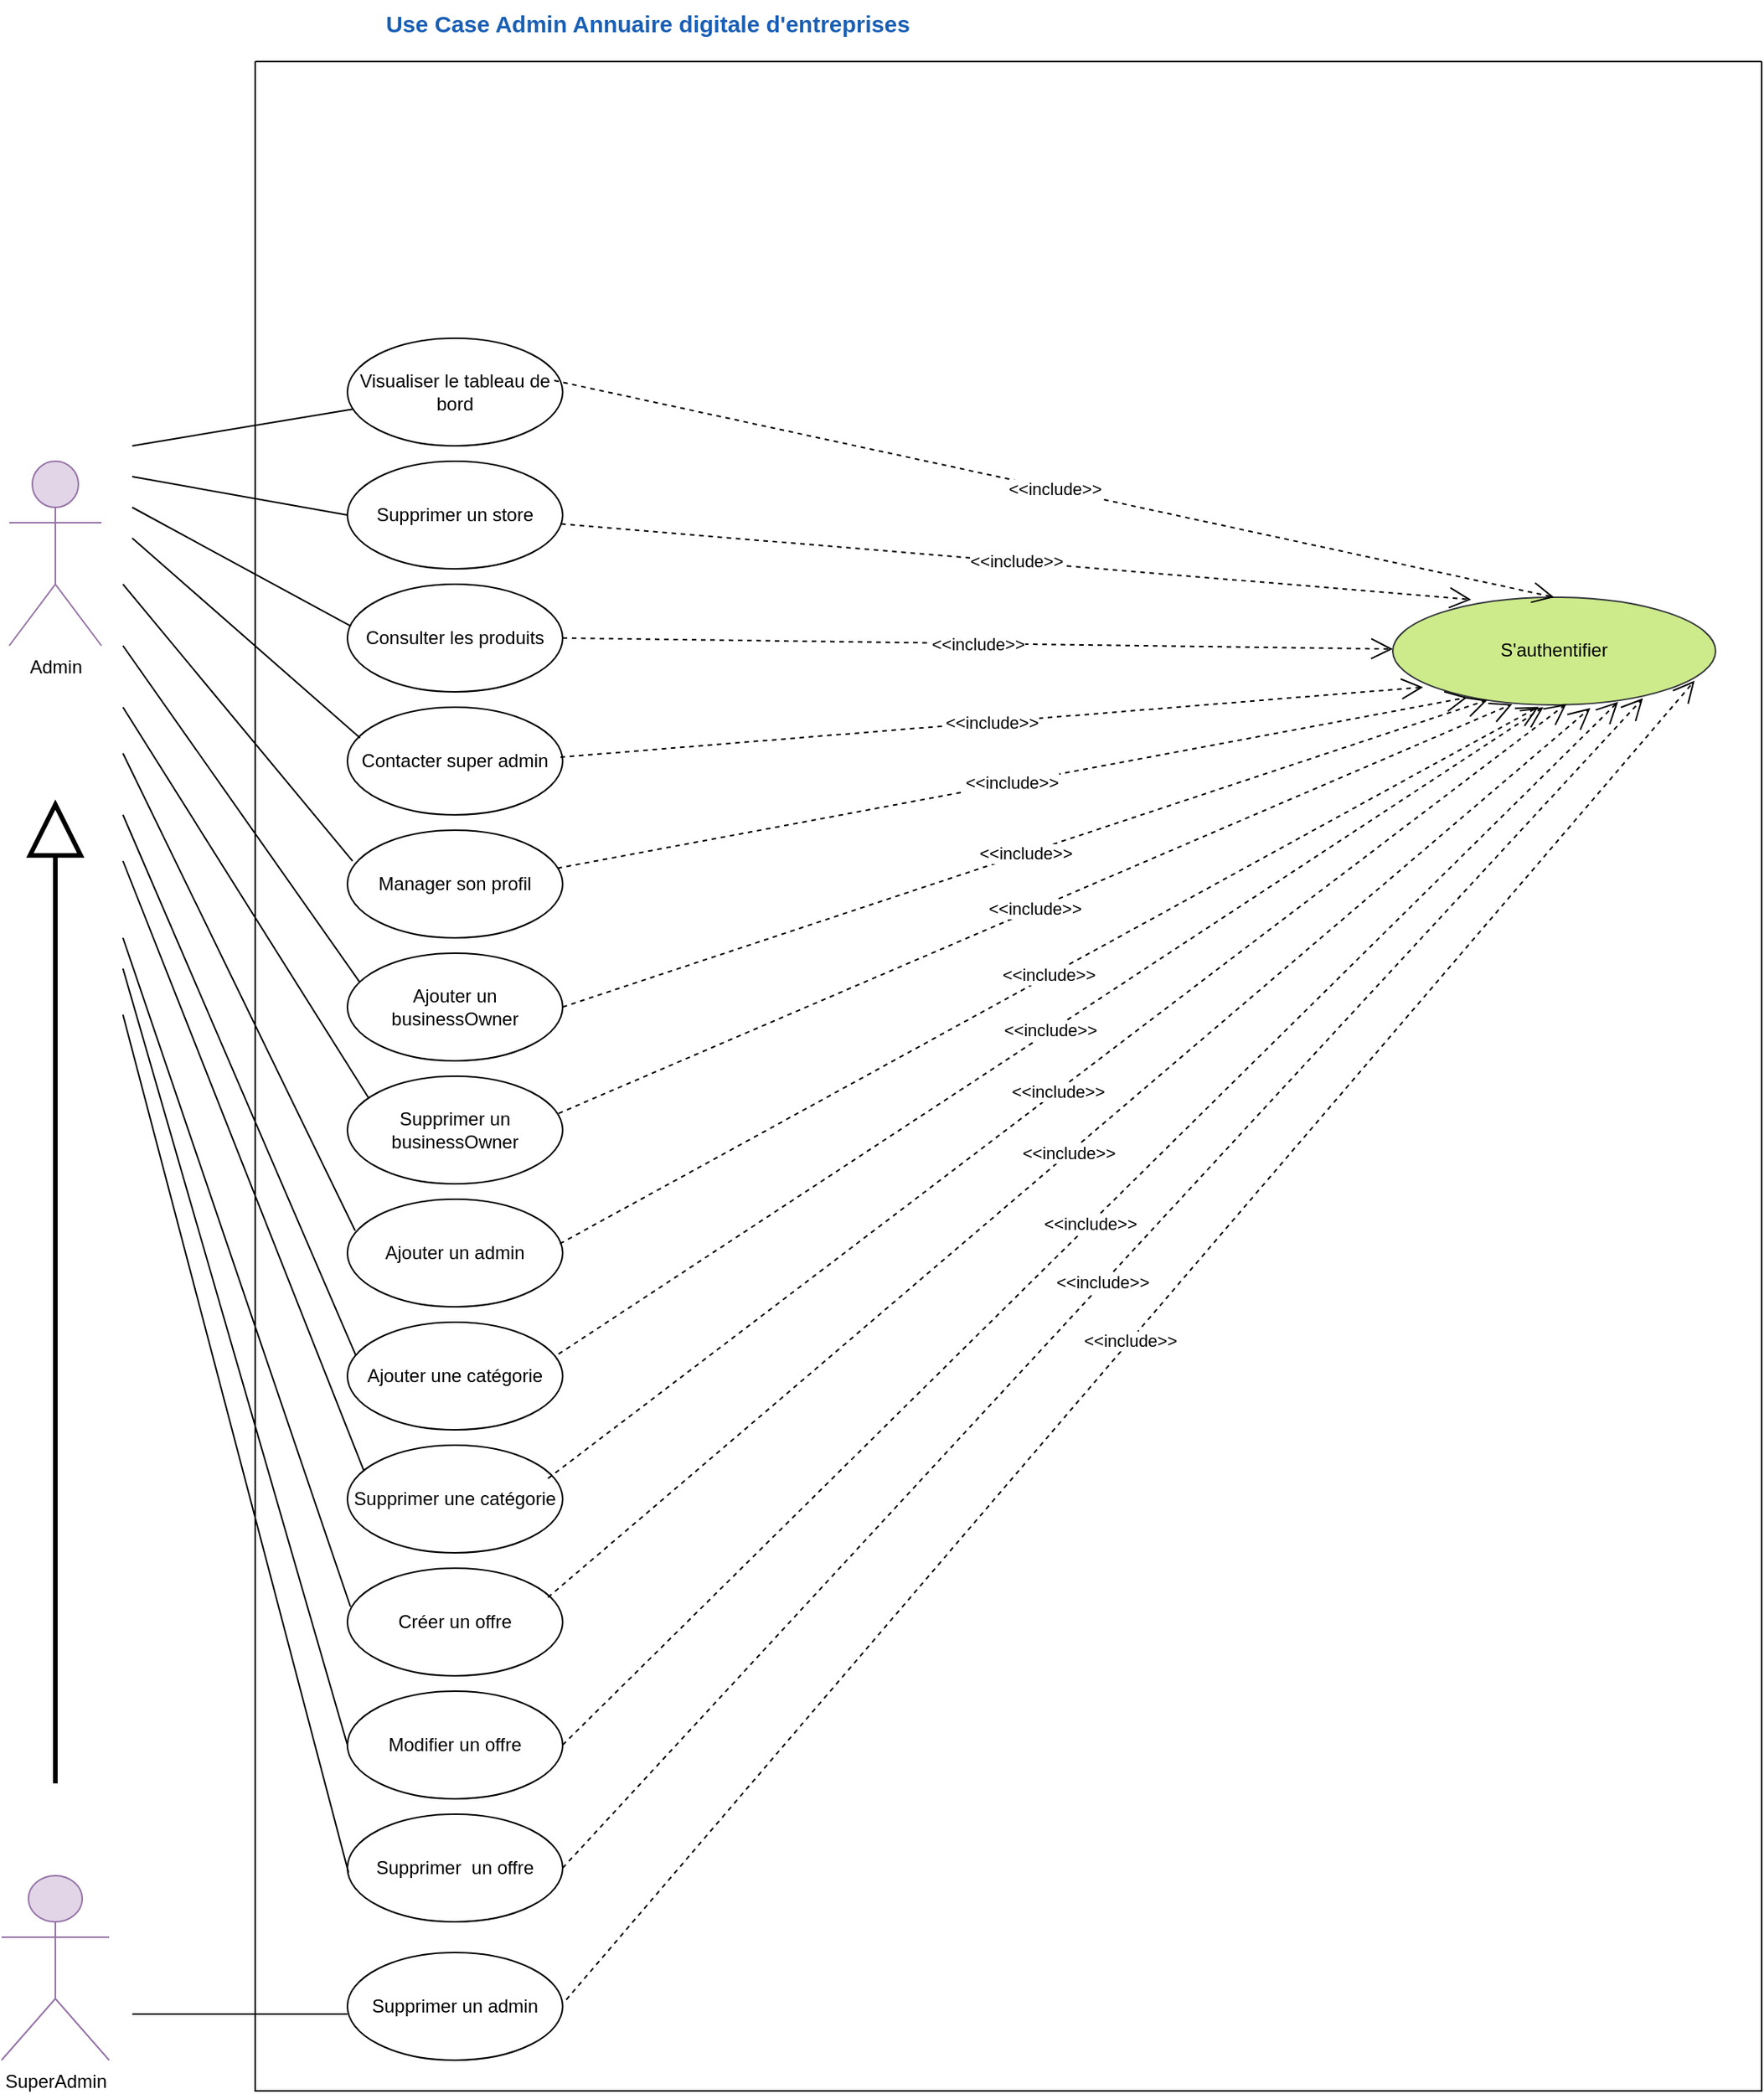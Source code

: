 <mxfile version="24.7.14">
  <diagram name="Page-1" id="bhGO4YqVL-GR8HQGPJSJ">
    <mxGraphModel dx="1280" dy="1761" grid="1" gridSize="10" guides="1" tooltips="1" connect="1" arrows="1" fold="1" page="1" pageScale="1" pageWidth="850" pageHeight="1100" math="0" shadow="0">
      <root>
        <mxCell id="0" />
        <mxCell id="1" parent="0" />
        <mxCell id="naTFx3P3gocJp3Rw6-RB-1" value="Admin" style="shape=umlActor;verticalLabelPosition=bottom;verticalAlign=top;html=1;outlineConnect=0;fillColor=#e1d5e7;strokeColor=#9673a6;" parent="1" vertex="1">
          <mxGeometry x="30" y="260" width="60" height="120" as="geometry" />
        </mxCell>
        <mxCell id="naTFx3P3gocJp3Rw6-RB-2" value="" style="swimlane;startSize=0;" parent="1" vertex="1">
          <mxGeometry x="190" width="980" height="1320" as="geometry" />
        </mxCell>
        <mxCell id="naTFx3P3gocJp3Rw6-RB-3" value="S&#39;authentifier" style="ellipse;whiteSpace=wrap;html=1;fillColor=#cdeb8b;strokeColor=#36393d;" parent="naTFx3P3gocJp3Rw6-RB-2" vertex="1">
          <mxGeometry x="740" y="348.45" width="210" height="70" as="geometry" />
        </mxCell>
        <mxCell id="naTFx3P3gocJp3Rw6-RB-9" value="Visualiser le tableau de bord" style="ellipse;whiteSpace=wrap;html=1;" parent="naTFx3P3gocJp3Rw6-RB-2" vertex="1">
          <mxGeometry x="60" y="180" width="140" height="70" as="geometry" />
        </mxCell>
        <mxCell id="naTFx3P3gocJp3Rw6-RB-22" value="" style="endArrow=none;html=1;rounded=0;" parent="naTFx3P3gocJp3Rw6-RB-2" target="naTFx3P3gocJp3Rw6-RB-9" edge="1">
          <mxGeometry relative="1" as="geometry">
            <mxPoint x="-80" y="250" as="sourcePoint" />
            <mxPoint x="63.319" y="135.779" as="targetPoint" />
          </mxGeometry>
        </mxCell>
        <mxCell id="naTFx3P3gocJp3Rw6-RB-47" value="&amp;lt;&amp;lt;include&amp;gt;&amp;gt;" style="endArrow=open;endSize=12;dashed=1;html=1;rounded=0;entryX=0.37;entryY=0.993;entryDx=0;entryDy=0;entryPerimeter=0;exitX=0.981;exitY=0.346;exitDx=0;exitDy=0;exitPerimeter=0;" parent="naTFx3P3gocJp3Rw6-RB-2" target="naTFx3P3gocJp3Rw6-RB-3" edge="1" source="naTFx3P3gocJp3Rw6-RB-36">
          <mxGeometry width="160" relative="1" as="geometry">
            <mxPoint x="200" y="880" as="sourcePoint" />
            <mxPoint x="460" y="290" as="targetPoint" />
          </mxGeometry>
        </mxCell>
        <mxCell id="naTFx3P3gocJp3Rw6-RB-32" value="&amp;lt;&amp;lt;include&amp;gt;&amp;gt;" style="endArrow=open;endSize=12;dashed=1;html=1;rounded=0;exitX=1;exitY=0.5;exitDx=0;exitDy=0;" parent="naTFx3P3gocJp3Rw6-RB-2" source="naTFx3P3gocJp3Rw6-RB-14" target="naTFx3P3gocJp3Rw6-RB-3" edge="1">
          <mxGeometry width="160" relative="1" as="geometry">
            <mxPoint x="221" y="563" as="sourcePoint" />
            <mxPoint x="430" y="218" as="targetPoint" />
          </mxGeometry>
        </mxCell>
        <mxCell id="naTFx3P3gocJp3Rw6-RB-61" value="Supprimer un admin" style="ellipse;whiteSpace=wrap;html=1;" parent="naTFx3P3gocJp3Rw6-RB-2" vertex="1">
          <mxGeometry x="60" y="1230" width="140" height="70" as="geometry" />
        </mxCell>
        <mxCell id="naTFx3P3gocJp3Rw6-RB-70" value="&amp;lt;&amp;lt;include&amp;gt;&amp;gt;" style="endArrow=open;endSize=12;dashed=1;html=1;rounded=0;exitX=1.017;exitY=0.438;exitDx=0;exitDy=0;entryX=0.935;entryY=0.776;entryDx=0;entryDy=0;exitPerimeter=0;entryPerimeter=0;" parent="naTFx3P3gocJp3Rw6-RB-2" source="naTFx3P3gocJp3Rw6-RB-61" target="naTFx3P3gocJp3Rw6-RB-3" edge="1">
          <mxGeometry width="160" relative="1" as="geometry">
            <mxPoint x="220" y="1525" as="sourcePoint" />
            <mxPoint x="563" y="212" as="targetPoint" />
          </mxGeometry>
        </mxCell>
        <mxCell id="naTFx3P3gocJp3Rw6-RB-14" value="Consulter les produits" style="ellipse;whiteSpace=wrap;html=1;" parent="naTFx3P3gocJp3Rw6-RB-2" vertex="1">
          <mxGeometry x="60" y="340.0" width="140" height="70" as="geometry" />
        </mxCell>
        <mxCell id="naTFx3P3gocJp3Rw6-RB-15" value="Contacter super admin" style="ellipse;whiteSpace=wrap;html=1;" parent="naTFx3P3gocJp3Rw6-RB-2" vertex="1">
          <mxGeometry x="60" y="420.0" width="140" height="70" as="geometry" />
        </mxCell>
        <mxCell id="naTFx3P3gocJp3Rw6-RB-16" value="" style="endArrow=none;html=1;rounded=0;entryX=0.015;entryY=0.389;entryDx=0;entryDy=0;entryPerimeter=0;" parent="naTFx3P3gocJp3Rw6-RB-2" edge="1" target="naTFx3P3gocJp3Rw6-RB-14">
          <mxGeometry relative="1" as="geometry">
            <mxPoint x="-80" y="290" as="sourcePoint" />
            <mxPoint x="70.5" y="482.8" as="targetPoint" />
          </mxGeometry>
        </mxCell>
        <mxCell id="naTFx3P3gocJp3Rw6-RB-17" value="" style="endArrow=none;html=1;rounded=0;entryX=0.059;entryY=0.286;entryDx=0;entryDy=0;entryPerimeter=0;" parent="naTFx3P3gocJp3Rw6-RB-2" edge="1" target="naTFx3P3gocJp3Rw6-RB-15">
          <mxGeometry relative="1" as="geometry">
            <mxPoint x="-80" y="310" as="sourcePoint" />
            <mxPoint x="70.5" y="562.8" as="targetPoint" />
          </mxGeometry>
        </mxCell>
        <mxCell id="naTFx3P3gocJp3Rw6-RB-38" value="Ajouter une catégorie" style="ellipse;whiteSpace=wrap;html=1;" parent="naTFx3P3gocJp3Rw6-RB-2" vertex="1">
          <mxGeometry x="60" y="820" width="140" height="70" as="geometry" />
        </mxCell>
        <mxCell id="ZiRu1ya_WraAcEEnrFVZ-2" value="Supprimer un store" style="ellipse;whiteSpace=wrap;html=1;" vertex="1" parent="naTFx3P3gocJp3Rw6-RB-2">
          <mxGeometry x="60" y="260.0" width="140" height="70" as="geometry" />
        </mxCell>
        <mxCell id="naTFx3P3gocJp3Rw6-RB-33" value="Manager son profil" style="ellipse;whiteSpace=wrap;html=1;" parent="naTFx3P3gocJp3Rw6-RB-2" vertex="1">
          <mxGeometry x="60" y="500" width="140" height="70" as="geometry" />
        </mxCell>
        <mxCell id="naTFx3P3gocJp3Rw6-RB-35" value="Ajouter un businessOwner" style="ellipse;whiteSpace=wrap;html=1;" parent="naTFx3P3gocJp3Rw6-RB-2" vertex="1">
          <mxGeometry x="60" y="580" width="140" height="70" as="geometry" />
        </mxCell>
        <mxCell id="naTFx3P3gocJp3Rw6-RB-49" value="&amp;lt;&amp;lt;include&amp;gt;&amp;gt;" style="endArrow=open;endSize=12;dashed=1;html=1;rounded=0;entryX=0.293;entryY=0.956;entryDx=0;entryDy=0;entryPerimeter=0;exitX=1;exitY=0.5;exitDx=0;exitDy=0;" parent="naTFx3P3gocJp3Rw6-RB-2" source="naTFx3P3gocJp3Rw6-RB-35" target="naTFx3P3gocJp3Rw6-RB-3" edge="1">
          <mxGeometry width="160" relative="1" as="geometry">
            <mxPoint x="240" y="818" as="sourcePoint" />
            <mxPoint x="490" y="237" as="targetPoint" />
          </mxGeometry>
        </mxCell>
        <mxCell id="naTFx3P3gocJp3Rw6-RB-36" value="Supprimer un businessOwner" style="ellipse;whiteSpace=wrap;html=1;" parent="naTFx3P3gocJp3Rw6-RB-2" vertex="1">
          <mxGeometry x="60" y="660" width="140" height="70" as="geometry" />
        </mxCell>
        <mxCell id="naTFx3P3gocJp3Rw6-RB-37" value="Ajouter un admin" style="ellipse;whiteSpace=wrap;html=1;" parent="naTFx3P3gocJp3Rw6-RB-2" vertex="1">
          <mxGeometry x="60" y="740" width="140" height="70" as="geometry" />
        </mxCell>
        <mxCell id="naTFx3P3gocJp3Rw6-RB-39" value="Supprimer une catégorie" style="ellipse;whiteSpace=wrap;html=1;" parent="naTFx3P3gocJp3Rw6-RB-2" vertex="1">
          <mxGeometry x="60" y="900" width="140" height="70" as="geometry" />
        </mxCell>
        <mxCell id="naTFx3P3gocJp3Rw6-RB-40" value="Créer un offre" style="ellipse;whiteSpace=wrap;html=1;" parent="naTFx3P3gocJp3Rw6-RB-2" vertex="1">
          <mxGeometry x="60" y="980" width="140" height="70" as="geometry" />
        </mxCell>
        <mxCell id="naTFx3P3gocJp3Rw6-RB-41" value="Modifier un offre" style="ellipse;whiteSpace=wrap;html=1;" parent="naTFx3P3gocJp3Rw6-RB-2" vertex="1">
          <mxGeometry x="60" y="1060" width="140" height="70" as="geometry" />
        </mxCell>
        <mxCell id="naTFx3P3gocJp3Rw6-RB-42" value="Supprimer&amp;nbsp; un offre" style="ellipse;whiteSpace=wrap;html=1;" parent="naTFx3P3gocJp3Rw6-RB-2" vertex="1">
          <mxGeometry x="60" y="1140" width="140" height="70" as="geometry" />
        </mxCell>
        <mxCell id="ZiRu1ya_WraAcEEnrFVZ-3" value="" style="endArrow=none;html=1;rounded=0;entryX=0;entryY=0.5;entryDx=0;entryDy=0;" edge="1" parent="naTFx3P3gocJp3Rw6-RB-2" target="ZiRu1ya_WraAcEEnrFVZ-2">
          <mxGeometry relative="1" as="geometry">
            <mxPoint x="-80" y="270" as="sourcePoint" />
            <mxPoint x="80.5" y="412.8" as="targetPoint" />
          </mxGeometry>
        </mxCell>
        <mxCell id="naTFx3P3gocJp3Rw6-RB-48" value="&amp;lt;&amp;lt;include&amp;gt;&amp;gt;" style="endArrow=open;endSize=12;dashed=1;html=1;rounded=0;exitX=0.976;exitY=0.353;exitDx=0;exitDy=0;exitPerimeter=0;entryX=0.231;entryY=0.931;entryDx=0;entryDy=0;entryPerimeter=0;" parent="naTFx3P3gocJp3Rw6-RB-2" source="naTFx3P3gocJp3Rw6-RB-33" target="naTFx3P3gocJp3Rw6-RB-3" edge="1">
          <mxGeometry width="160" relative="1" as="geometry">
            <mxPoint x="200.0" y="724.73" as="sourcePoint" />
            <mxPoint x="820" y="420" as="targetPoint" />
          </mxGeometry>
        </mxCell>
        <mxCell id="naTFx3P3gocJp3Rw6-RB-50" value="&amp;lt;&amp;lt;include&amp;gt;&amp;gt;" style="endArrow=open;endSize=12;dashed=1;html=1;rounded=0;exitX=0.987;exitY=0.414;exitDx=0;exitDy=0;exitPerimeter=0;entryX=0.452;entryY=1.018;entryDx=0;entryDy=0;entryPerimeter=0;" parent="naTFx3P3gocJp3Rw6-RB-2" source="naTFx3P3gocJp3Rw6-RB-37" target="naTFx3P3gocJp3Rw6-RB-3" edge="1">
          <mxGeometry width="160" relative="1" as="geometry">
            <mxPoint x="270" y="1001" as="sourcePoint" />
            <mxPoint x="520" y="420" as="targetPoint" />
          </mxGeometry>
        </mxCell>
        <mxCell id="naTFx3P3gocJp3Rw6-RB-54" value="&amp;lt;&amp;lt;include&amp;gt;&amp;gt;" style="endArrow=open;endSize=12;dashed=1;html=1;rounded=0;entryX=0.612;entryY=1.03;entryDx=0;entryDy=0;entryPerimeter=0;exitX=0.932;exitY=0.271;exitDx=0;exitDy=0;exitPerimeter=0;" parent="naTFx3P3gocJp3Rw6-RB-2" source="naTFx3P3gocJp3Rw6-RB-40" target="naTFx3P3gocJp3Rw6-RB-3" edge="1">
          <mxGeometry width="160" relative="1" as="geometry">
            <mxPoint x="220" y="1285" as="sourcePoint" />
            <mxPoint x="519" y="230" as="targetPoint" />
          </mxGeometry>
        </mxCell>
        <mxCell id="naTFx3P3gocJp3Rw6-RB-55" value="&amp;lt;&amp;lt;include&amp;gt;&amp;gt;" style="endArrow=open;endSize=12;dashed=1;html=1;rounded=0;entryX=0.698;entryY=0.972;entryDx=0;entryDy=0;exitX=1;exitY=0.5;exitDx=0;exitDy=0;entryPerimeter=0;" parent="naTFx3P3gocJp3Rw6-RB-2" source="naTFx3P3gocJp3Rw6-RB-41" target="naTFx3P3gocJp3Rw6-RB-3" edge="1">
          <mxGeometry width="160" relative="1" as="geometry">
            <mxPoint x="220" y="1365" as="sourcePoint" />
            <mxPoint x="529" y="240" as="targetPoint" />
          </mxGeometry>
        </mxCell>
        <mxCell id="naTFx3P3gocJp3Rw6-RB-56" value="&amp;lt;&amp;lt;include&amp;gt;&amp;gt;" style="endArrow=open;endSize=12;dashed=1;html=1;rounded=0;exitX=1;exitY=0.5;exitDx=0;exitDy=0;entryX=0.775;entryY=0.939;entryDx=0;entryDy=0;exitPerimeter=0;entryPerimeter=0;" parent="naTFx3P3gocJp3Rw6-RB-2" source="naTFx3P3gocJp3Rw6-RB-42" target="naTFx3P3gocJp3Rw6-RB-3" edge="1">
          <mxGeometry width="160" relative="1" as="geometry">
            <mxPoint x="230" y="1375" as="sourcePoint" />
            <mxPoint x="539" y="250" as="targetPoint" />
          </mxGeometry>
        </mxCell>
        <mxCell id="ZiRu1ya_WraAcEEnrFVZ-8" value="&amp;lt;&amp;lt;include&amp;gt;&amp;gt;" style="endArrow=open;endSize=12;dashed=1;html=1;rounded=0;exitX=1;exitY=0.5;exitDx=0;exitDy=0;entryX=0.5;entryY=0;entryDx=0;entryDy=0;" edge="1" parent="naTFx3P3gocJp3Rw6-RB-2" target="naTFx3P3gocJp3Rw6-RB-3">
          <mxGeometry width="160" relative="1" as="geometry">
            <mxPoint x="194.5" y="207.5" as="sourcePoint" />
            <mxPoint x="785.5" y="222.5" as="targetPoint" />
          </mxGeometry>
        </mxCell>
        <mxCell id="ZiRu1ya_WraAcEEnrFVZ-9" value="&amp;lt;&amp;lt;include&amp;gt;&amp;gt;" style="endArrow=open;endSize=12;dashed=1;html=1;rounded=0;entryX=0.296;entryY=0.997;entryDx=0;entryDy=0;entryPerimeter=0;" edge="1" parent="naTFx3P3gocJp3Rw6-RB-2" source="ZiRu1ya_WraAcEEnrFVZ-2">
          <mxGeometry width="160" relative="1" as="geometry">
            <mxPoint x="200" y="335" as="sourcePoint" />
            <mxPoint x="791" y="350" as="targetPoint" />
          </mxGeometry>
        </mxCell>
        <mxCell id="ZiRu1ya_WraAcEEnrFVZ-10" value="&amp;lt;&amp;lt;include&amp;gt;&amp;gt;" style="endArrow=open;endSize=12;dashed=1;html=1;rounded=0;exitX=0.99;exitY=0.464;exitDx=0;exitDy=0;exitPerimeter=0;entryX=0.094;entryY=0.836;entryDx=0;entryDy=0;entryPerimeter=0;" edge="1" parent="naTFx3P3gocJp3Rw6-RB-2" source="naTFx3P3gocJp3Rw6-RB-15" target="naTFx3P3gocJp3Rw6-RB-3">
          <mxGeometry width="160" relative="1" as="geometry">
            <mxPoint x="190" y="565" as="sourcePoint" />
            <mxPoint x="800" y="420" as="targetPoint" />
          </mxGeometry>
        </mxCell>
        <mxCell id="ZiRu1ya_WraAcEEnrFVZ-12" value="&amp;lt;&amp;lt;include&amp;gt;&amp;gt;" style="endArrow=open;endSize=12;dashed=1;html=1;rounded=0;exitX=0.981;exitY=0.296;exitDx=0;exitDy=0;exitPerimeter=0;" edge="1" parent="naTFx3P3gocJp3Rw6-RB-2" source="naTFx3P3gocJp3Rw6-RB-38">
          <mxGeometry width="160" relative="1" as="geometry">
            <mxPoint x="210.5" y="1039" as="sourcePoint" />
            <mxPoint x="838" y="420" as="targetPoint" />
          </mxGeometry>
        </mxCell>
        <mxCell id="ZiRu1ya_WraAcEEnrFVZ-13" value="&amp;lt;&amp;lt;include&amp;gt;&amp;gt;" style="endArrow=open;endSize=12;dashed=1;html=1;rounded=0;exitX=0.932;exitY=0.309;exitDx=0;exitDy=0;exitPerimeter=0;entryX=0.538;entryY=0.991;entryDx=0;entryDy=0;entryPerimeter=0;" edge="1" parent="naTFx3P3gocJp3Rw6-RB-2" source="naTFx3P3gocJp3Rw6-RB-39" target="naTFx3P3gocJp3Rw6-RB-3">
          <mxGeometry width="160" relative="1" as="geometry">
            <mxPoint x="200" y="1109" as="sourcePoint" />
            <mxPoint x="827" y="570" as="targetPoint" />
          </mxGeometry>
        </mxCell>
        <mxCell id="naTFx3P3gocJp3Rw6-RB-28" value="&lt;b&gt;&lt;font style=&quot;font-size: 15px;&quot; color=&quot;#1a5fb4&quot;&gt;Use Case Admin Annuaire digitale d&#39;entreprises&lt;/font&gt;&lt;/b&gt;" style="text;html=1;align=center;verticalAlign=middle;resizable=0;points=[];autosize=1;strokeColor=none;fillColor=none;" parent="1" vertex="1">
          <mxGeometry x="260" y="-40" width="370" height="30" as="geometry" />
        </mxCell>
        <mxCell id="naTFx3P3gocJp3Rw6-RB-57" value="SuperAdmin" style="shape=umlActor;verticalLabelPosition=bottom;verticalAlign=top;html=1;outlineConnect=0;fillColor=#e1d5e7;strokeColor=#9673a6;" parent="1" vertex="1">
          <mxGeometry x="25" y="1180" width="70" height="120" as="geometry" />
        </mxCell>
        <mxCell id="MQpW_G7_j-WZOAsa5cIW-2" value="" style="endArrow=block;endFill=0;html=1;rounded=0;strokeWidth=3;jumpSize=4;startSize=21;endSize=30;" parent="1" edge="1">
          <mxGeometry width="160" relative="1" as="geometry">
            <mxPoint x="60" y="1120" as="sourcePoint" />
            <mxPoint x="60" y="480" as="targetPoint" />
          </mxGeometry>
        </mxCell>
        <mxCell id="naTFx3P3gocJp3Rw6-RB-34" value="" style="endArrow=none;html=1;rounded=0;entryX=0.024;entryY=0.286;entryDx=0;entryDy=0;entryPerimeter=0;" parent="1" target="naTFx3P3gocJp3Rw6-RB-33" edge="1">
          <mxGeometry relative="1" as="geometry">
            <mxPoint x="103.98" y="340" as="sourcePoint" />
            <mxPoint x="243.98" y="845" as="targetPoint" />
          </mxGeometry>
        </mxCell>
        <mxCell id="naTFx3P3gocJp3Rw6-RB-46" value="" style="endArrow=none;html=1;rounded=0;entryX=0.055;entryY=0.263;entryDx=0;entryDy=0;entryPerimeter=0;" parent="1" target="naTFx3P3gocJp3Rw6-RB-35" edge="1">
          <mxGeometry relative="1" as="geometry">
            <mxPoint x="103.98" y="380" as="sourcePoint" />
            <mxPoint x="243.98" y="925" as="targetPoint" />
          </mxGeometry>
        </mxCell>
        <mxCell id="naTFx3P3gocJp3Rw6-RB-45" value="" style="endArrow=none;html=1;rounded=0;entryX=0.1;entryY=0.207;entryDx=0;entryDy=0;entryPerimeter=0;" parent="1" target="naTFx3P3gocJp3Rw6-RB-36" edge="1">
          <mxGeometry relative="1" as="geometry">
            <mxPoint x="103.98" y="420" as="sourcePoint" />
            <mxPoint x="243.98" y="1005" as="targetPoint" />
          </mxGeometry>
        </mxCell>
        <mxCell id="naTFx3P3gocJp3Rw6-RB-44" value="" style="endArrow=none;html=1;rounded=0;entryX=0.036;entryY=0.293;entryDx=0;entryDy=0;entryPerimeter=0;" parent="1" target="naTFx3P3gocJp3Rw6-RB-37" edge="1">
          <mxGeometry relative="1" as="geometry">
            <mxPoint x="103.98" y="450" as="sourcePoint" />
            <mxPoint x="250.0" y="1095.99" as="targetPoint" />
          </mxGeometry>
        </mxCell>
        <mxCell id="naTFx3P3gocJp3Rw6-RB-43" value="" style="endArrow=none;html=1;rounded=0;entryX=0.039;entryY=0.308;entryDx=0;entryDy=0;entryPerimeter=0;" parent="1" target="naTFx3P3gocJp3Rw6-RB-38" edge="1">
          <mxGeometry relative="1" as="geometry">
            <mxPoint x="103.98" y="490" as="sourcePoint" />
            <mxPoint x="243.98" y="1165" as="targetPoint" />
          </mxGeometry>
        </mxCell>
        <mxCell id="naTFx3P3gocJp3Rw6-RB-63" value="" style="endArrow=none;html=1;rounded=0;entryX=0.077;entryY=0.241;entryDx=0;entryDy=0;entryPerimeter=0;" parent="1" target="naTFx3P3gocJp3Rw6-RB-39" edge="1">
          <mxGeometry relative="1" as="geometry">
            <mxPoint x="103.98" y="520" as="sourcePoint" />
            <mxPoint x="243.98" y="1245" as="targetPoint" />
          </mxGeometry>
        </mxCell>
        <mxCell id="naTFx3P3gocJp3Rw6-RB-64" value="" style="endArrow=none;html=1;rounded=0;entryX=0.014;entryY=0.357;entryDx=0;entryDy=0;entryPerimeter=0;" parent="1" target="naTFx3P3gocJp3Rw6-RB-40" edge="1">
          <mxGeometry relative="1" as="geometry">
            <mxPoint x="103.98" y="570" as="sourcePoint" />
            <mxPoint x="245.94" y="1318.56" as="targetPoint" />
          </mxGeometry>
        </mxCell>
        <mxCell id="naTFx3P3gocJp3Rw6-RB-65" value="" style="endArrow=none;html=1;rounded=0;entryX=0;entryY=0.5;entryDx=0;entryDy=0;" parent="1" target="naTFx3P3gocJp3Rw6-RB-41" edge="1">
          <mxGeometry relative="1" as="geometry">
            <mxPoint x="103.98" y="590" as="sourcePoint" />
            <mxPoint x="243.98" y="1405" as="targetPoint" />
          </mxGeometry>
        </mxCell>
        <mxCell id="naTFx3P3gocJp3Rw6-RB-66" value="" style="endArrow=none;html=1;rounded=0;entryX=0.005;entryY=0.543;entryDx=0;entryDy=0;entryPerimeter=0;" parent="1" target="naTFx3P3gocJp3Rw6-RB-42" edge="1">
          <mxGeometry relative="1" as="geometry">
            <mxPoint x="103.98" y="620" as="sourcePoint" />
            <mxPoint x="243.84" y="1482.76" as="targetPoint" />
          </mxGeometry>
        </mxCell>
        <mxCell id="naTFx3P3gocJp3Rw6-RB-67" value="" style="endArrow=none;html=1;edgeStyle=orthogonalEdgeStyle;rounded=0;" parent="1" edge="1">
          <mxGeometry relative="1" as="geometry">
            <mxPoint x="110" y="1270" as="sourcePoint" />
            <mxPoint x="250" y="1270" as="targetPoint" />
          </mxGeometry>
        </mxCell>
      </root>
    </mxGraphModel>
  </diagram>
</mxfile>
